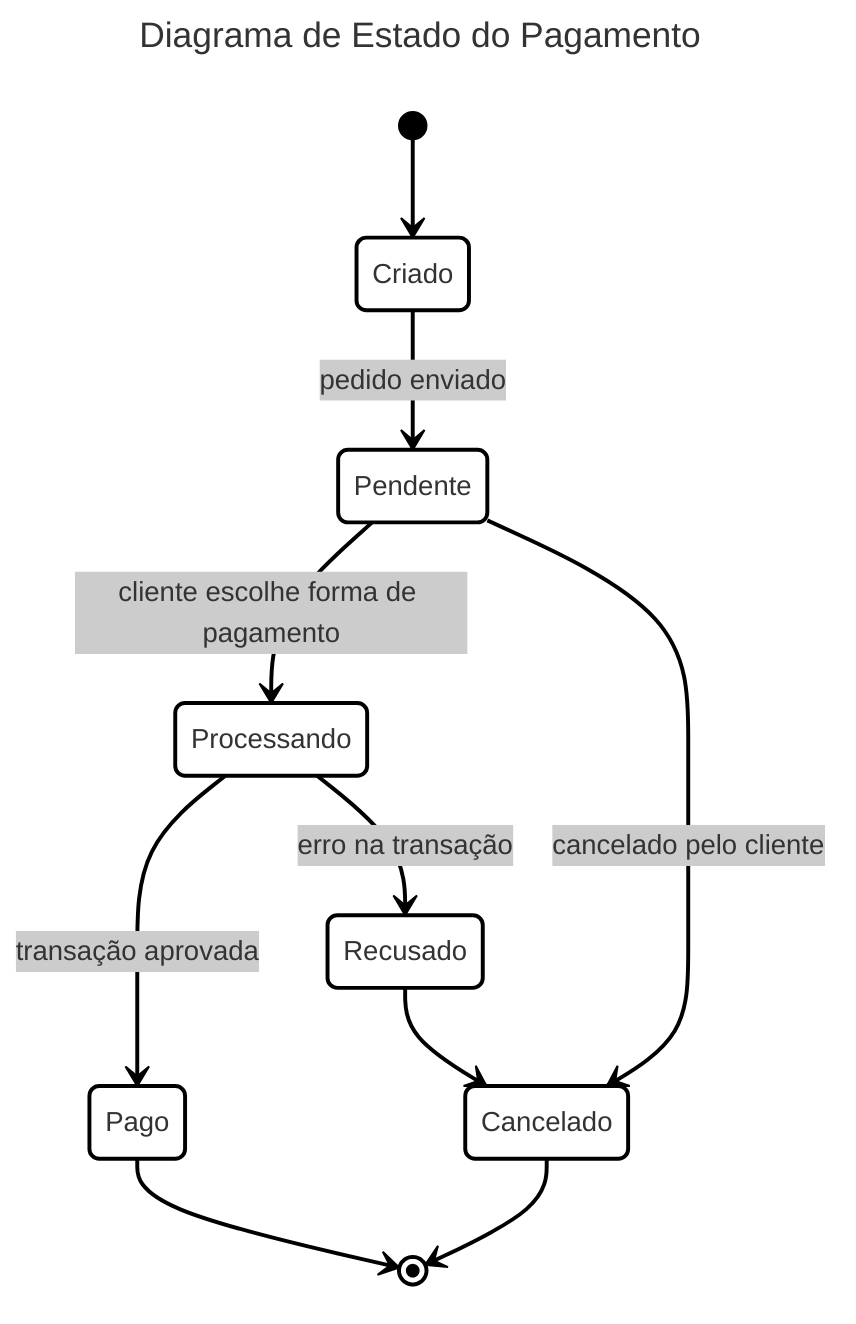 ---
config:
  theme: neo
    
title: Diagrama de Estado do Pagamento
---
stateDiagram-v2
  [*] --> Criado
  Criado --> Pendente : pedido enviado
  Pendente --> Processando : cliente escolhe forma de pagamento
  Processando --> Pago : transação aprovada
  Processando --> Recusado : erro na transação
  Recusado --> Cancelado
  Pendente --> Cancelado : cancelado pelo cliente
  Pago --> [*]
  Cancelado --> [*]
